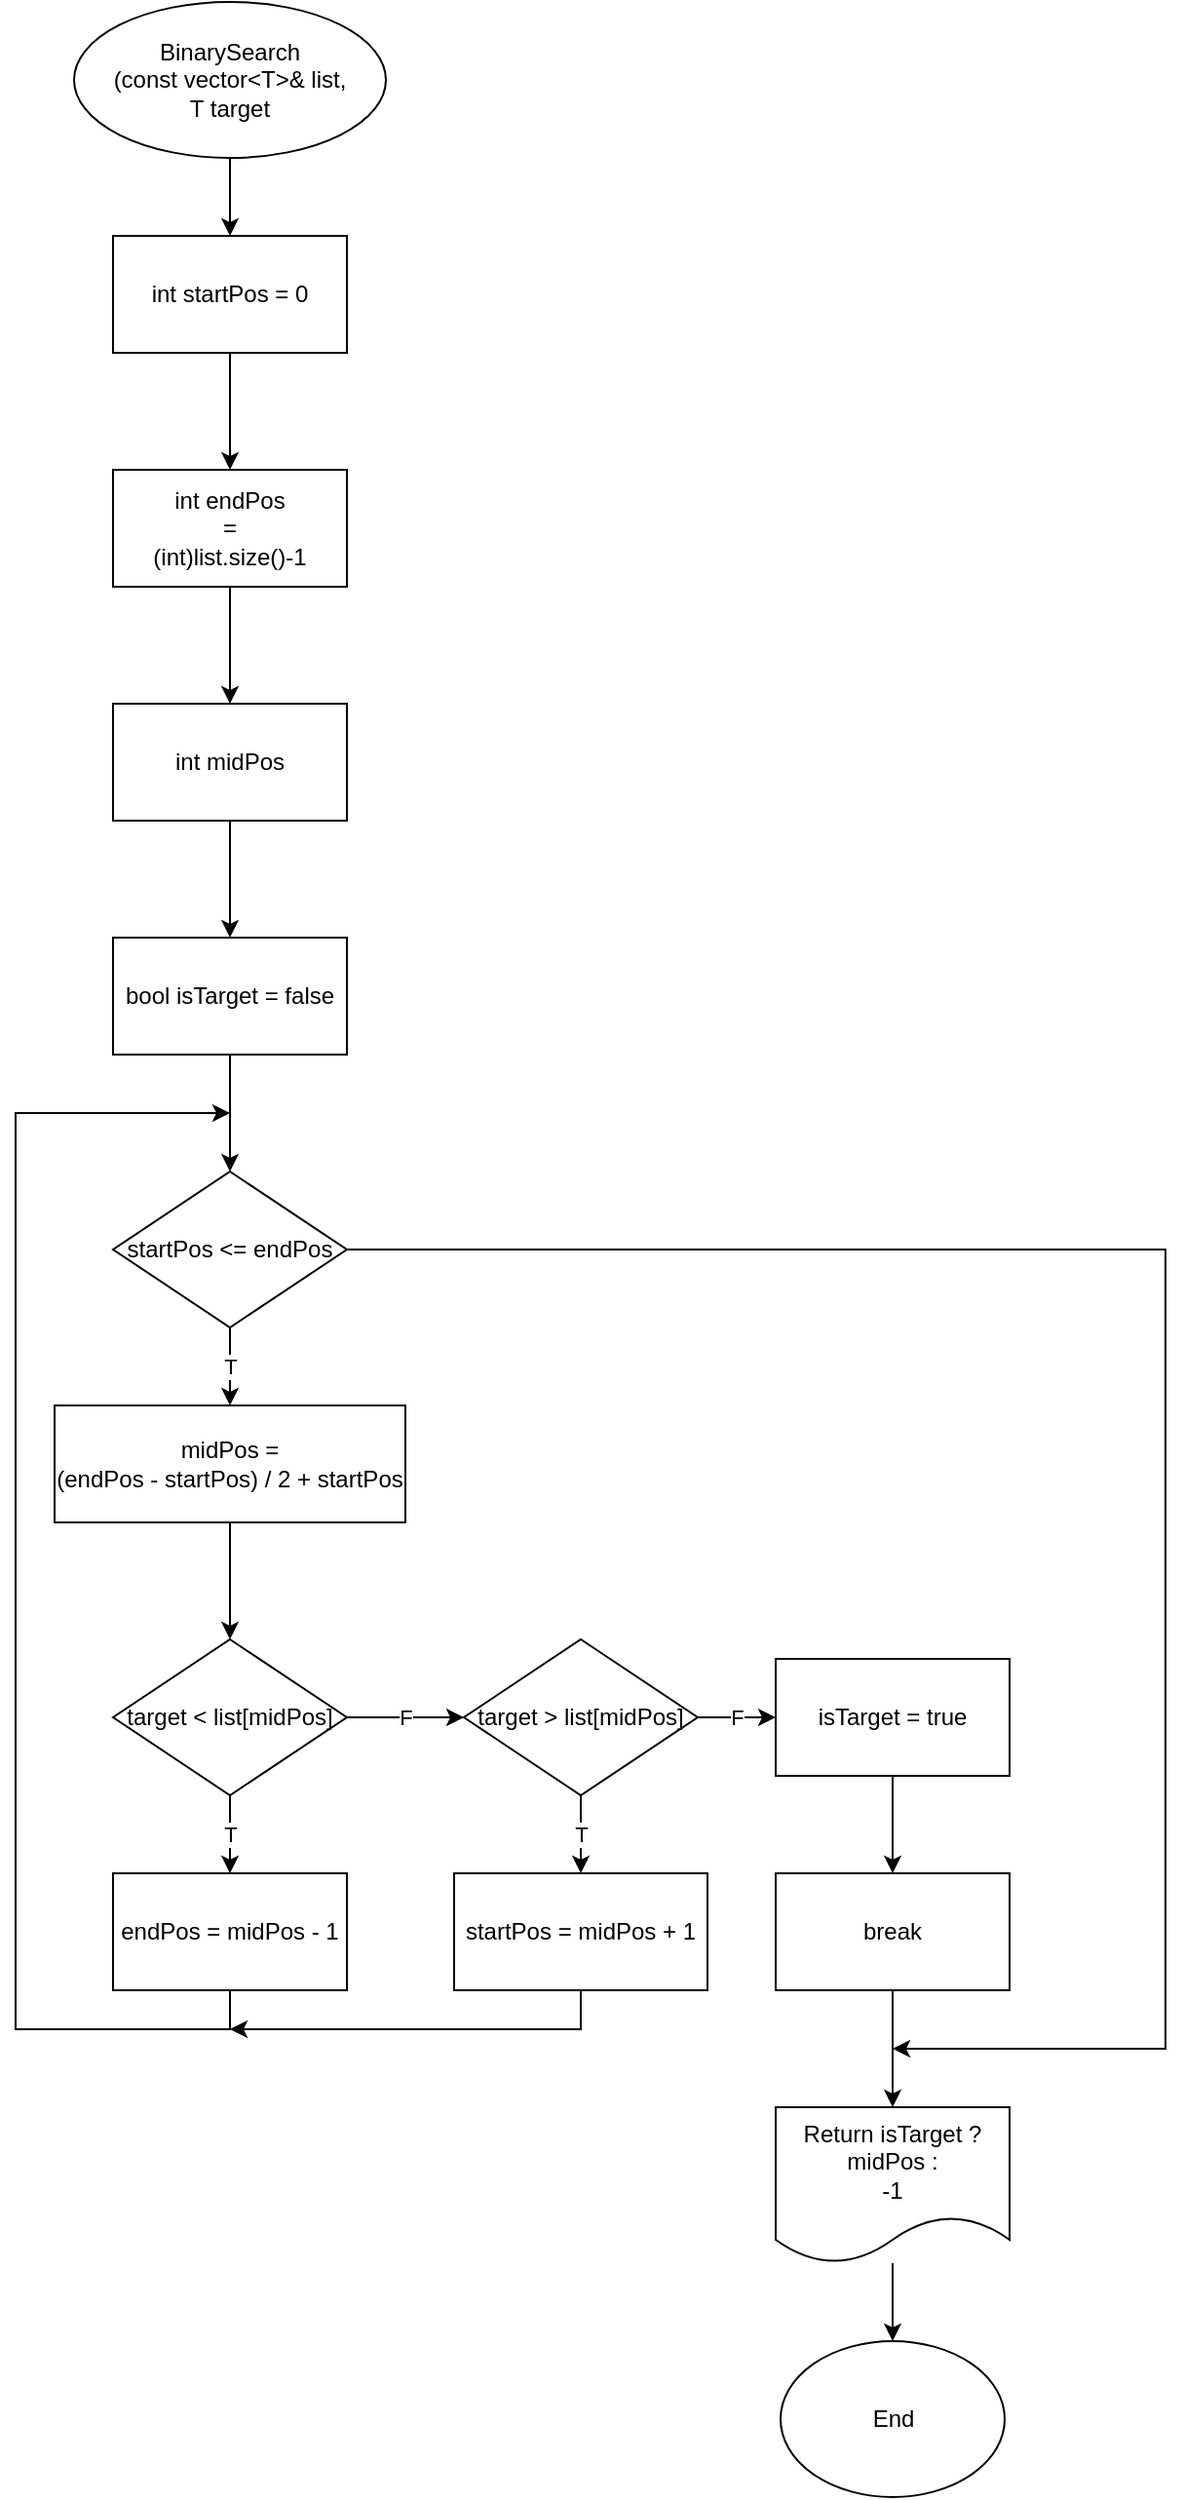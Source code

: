 <mxfile version="18.0.6" type="device"><diagram id="XPq2KnHHXprtu5KX23Kf" name="페이지-1"><mxGraphModel dx="2946" dy="1750" grid="1" gridSize="10" guides="1" tooltips="1" connect="1" arrows="1" fold="1" page="1" pageScale="1" pageWidth="827" pageHeight="1169" math="0" shadow="0"><root><mxCell id="0"/><mxCell id="1" parent="0"/><mxCell id="hoO8jgHqlC84j-9Ja3mx-3" style="edgeStyle=orthogonalEdgeStyle;rounded=0;orthogonalLoop=1;jettySize=auto;html=1;entryX=0.5;entryY=0;entryDx=0;entryDy=0;" edge="1" parent="1" source="hoO8jgHqlC84j-9Ja3mx-1" target="hoO8jgHqlC84j-9Ja3mx-2"><mxGeometry relative="1" as="geometry"/></mxCell><mxCell id="hoO8jgHqlC84j-9Ja3mx-1" value="BinarySearch&lt;br&gt;(const vector&amp;lt;T&amp;gt;&amp;amp; list,&lt;br&gt;T target" style="ellipse;whiteSpace=wrap;html=1;" vertex="1" parent="1"><mxGeometry x="40" y="40" width="160" height="80" as="geometry"/></mxCell><mxCell id="hoO8jgHqlC84j-9Ja3mx-37" style="edgeStyle=orthogonalEdgeStyle;rounded=0;orthogonalLoop=1;jettySize=auto;html=1;entryX=0.5;entryY=0;entryDx=0;entryDy=0;" edge="1" parent="1" source="hoO8jgHqlC84j-9Ja3mx-2" target="hoO8jgHqlC84j-9Ja3mx-4"><mxGeometry relative="1" as="geometry"/></mxCell><mxCell id="hoO8jgHqlC84j-9Ja3mx-2" value="int startPos = 0" style="rounded=0;whiteSpace=wrap;html=1;" vertex="1" parent="1"><mxGeometry x="60" y="160" width="120" height="60" as="geometry"/></mxCell><mxCell id="hoO8jgHqlC84j-9Ja3mx-38" style="edgeStyle=orthogonalEdgeStyle;rounded=0;orthogonalLoop=1;jettySize=auto;html=1;" edge="1" parent="1" source="hoO8jgHqlC84j-9Ja3mx-4" target="hoO8jgHqlC84j-9Ja3mx-5"><mxGeometry relative="1" as="geometry"/></mxCell><mxCell id="hoO8jgHqlC84j-9Ja3mx-4" value="int endPos&lt;br&gt;=&lt;br&gt;(int)list.size()-1" style="rounded=0;whiteSpace=wrap;html=1;" vertex="1" parent="1"><mxGeometry x="60" y="280" width="120" height="60" as="geometry"/></mxCell><mxCell id="hoO8jgHqlC84j-9Ja3mx-39" style="edgeStyle=orthogonalEdgeStyle;rounded=0;orthogonalLoop=1;jettySize=auto;html=1;" edge="1" parent="1" source="hoO8jgHqlC84j-9Ja3mx-5" target="hoO8jgHqlC84j-9Ja3mx-6"><mxGeometry relative="1" as="geometry"/></mxCell><mxCell id="hoO8jgHqlC84j-9Ja3mx-5" value="int midPos" style="rounded=0;whiteSpace=wrap;html=1;" vertex="1" parent="1"><mxGeometry x="60" y="400" width="120" height="60" as="geometry"/></mxCell><mxCell id="hoO8jgHqlC84j-9Ja3mx-40" style="edgeStyle=orthogonalEdgeStyle;rounded=0;orthogonalLoop=1;jettySize=auto;html=1;entryX=0.5;entryY=0;entryDx=0;entryDy=0;" edge="1" parent="1" source="hoO8jgHqlC84j-9Ja3mx-6" target="hoO8jgHqlC84j-9Ja3mx-9"><mxGeometry relative="1" as="geometry"/></mxCell><mxCell id="hoO8jgHqlC84j-9Ja3mx-6" value="bool isTarget = false" style="rounded=0;whiteSpace=wrap;html=1;" vertex="1" parent="1"><mxGeometry x="60" y="520" width="120" height="60" as="geometry"/></mxCell><mxCell id="hoO8jgHqlC84j-9Ja3mx-27" style="edgeStyle=orthogonalEdgeStyle;rounded=0;orthogonalLoop=1;jettySize=auto;html=1;entryX=0.5;entryY=0;entryDx=0;entryDy=0;" edge="1" parent="1" source="hoO8jgHqlC84j-9Ja3mx-8" target="hoO8jgHqlC84j-9Ja3mx-12"><mxGeometry relative="1" as="geometry"/></mxCell><mxCell id="hoO8jgHqlC84j-9Ja3mx-8" value="midPos =&lt;br&gt;(endPos - startPos) / 2 + startPos" style="rounded=0;whiteSpace=wrap;html=1;" vertex="1" parent="1"><mxGeometry x="30" y="760" width="180" height="60" as="geometry"/></mxCell><mxCell id="hoO8jgHqlC84j-9Ja3mx-28" value="T" style="edgeStyle=orthogonalEdgeStyle;rounded=0;orthogonalLoop=1;jettySize=auto;html=1;entryX=0.5;entryY=0;entryDx=0;entryDy=0;" edge="1" parent="1" source="hoO8jgHqlC84j-9Ja3mx-9" target="hoO8jgHqlC84j-9Ja3mx-8"><mxGeometry relative="1" as="geometry"/></mxCell><mxCell id="hoO8jgHqlC84j-9Ja3mx-47" style="edgeStyle=orthogonalEdgeStyle;rounded=0;orthogonalLoop=1;jettySize=auto;html=1;" edge="1" parent="1" source="hoO8jgHqlC84j-9Ja3mx-9"><mxGeometry relative="1" as="geometry"><mxPoint x="460" y="1090" as="targetPoint"/><Array as="points"><mxPoint x="600" y="680"/><mxPoint x="600" y="1090"/></Array></mxGeometry></mxCell><mxCell id="hoO8jgHqlC84j-9Ja3mx-9" value="startPos &amp;lt;= endPos" style="rhombus;whiteSpace=wrap;html=1;" vertex="1" parent="1"><mxGeometry x="60" y="640" width="120" height="80" as="geometry"/></mxCell><mxCell id="hoO8jgHqlC84j-9Ja3mx-41" style="edgeStyle=orthogonalEdgeStyle;rounded=0;orthogonalLoop=1;jettySize=auto;html=1;exitX=0.5;exitY=1;exitDx=0;exitDy=0;" edge="1" parent="1" source="hoO8jgHqlC84j-9Ja3mx-10"><mxGeometry relative="1" as="geometry"><mxPoint x="120" y="610" as="targetPoint"/><Array as="points"><mxPoint x="120" y="1080"/><mxPoint x="10" y="1080"/><mxPoint x="10" y="610"/></Array></mxGeometry></mxCell><mxCell id="hoO8jgHqlC84j-9Ja3mx-10" value="endPos = midPos - 1" style="rounded=0;whiteSpace=wrap;html=1;" vertex="1" parent="1"><mxGeometry x="60" y="1000" width="120" height="60" as="geometry"/></mxCell><mxCell id="hoO8jgHqlC84j-9Ja3mx-32" value="T" style="edgeStyle=orthogonalEdgeStyle;rounded=0;orthogonalLoop=1;jettySize=auto;html=1;entryX=0.5;entryY=0;entryDx=0;entryDy=0;" edge="1" parent="1" source="hoO8jgHqlC84j-9Ja3mx-12" target="hoO8jgHqlC84j-9Ja3mx-10"><mxGeometry relative="1" as="geometry"/></mxCell><mxCell id="hoO8jgHqlC84j-9Ja3mx-33" value="F" style="edgeStyle=orthogonalEdgeStyle;rounded=0;orthogonalLoop=1;jettySize=auto;html=1;" edge="1" parent="1" source="hoO8jgHqlC84j-9Ja3mx-12" target="hoO8jgHqlC84j-9Ja3mx-13"><mxGeometry relative="1" as="geometry"/></mxCell><mxCell id="hoO8jgHqlC84j-9Ja3mx-12" value="target &amp;lt; list[midPos]" style="rhombus;whiteSpace=wrap;html=1;" vertex="1" parent="1"><mxGeometry x="60" y="880" width="120" height="80" as="geometry"/></mxCell><mxCell id="hoO8jgHqlC84j-9Ja3mx-34" value="T" style="edgeStyle=orthogonalEdgeStyle;rounded=0;orthogonalLoop=1;jettySize=auto;html=1;entryX=0.5;entryY=0;entryDx=0;entryDy=0;" edge="1" parent="1" source="hoO8jgHqlC84j-9Ja3mx-13" target="hoO8jgHqlC84j-9Ja3mx-14"><mxGeometry relative="1" as="geometry"/></mxCell><mxCell id="hoO8jgHqlC84j-9Ja3mx-35" value="F" style="edgeStyle=orthogonalEdgeStyle;rounded=0;orthogonalLoop=1;jettySize=auto;html=1;" edge="1" parent="1" source="hoO8jgHqlC84j-9Ja3mx-13" target="hoO8jgHqlC84j-9Ja3mx-19"><mxGeometry relative="1" as="geometry"/></mxCell><mxCell id="hoO8jgHqlC84j-9Ja3mx-13" value="target &amp;gt; list[midPos]" style="rhombus;whiteSpace=wrap;html=1;" vertex="1" parent="1"><mxGeometry x="240" y="880" width="120" height="80" as="geometry"/></mxCell><mxCell id="hoO8jgHqlC84j-9Ja3mx-42" style="edgeStyle=orthogonalEdgeStyle;rounded=0;orthogonalLoop=1;jettySize=auto;html=1;" edge="1" parent="1" source="hoO8jgHqlC84j-9Ja3mx-14"><mxGeometry relative="1" as="geometry"><mxPoint x="120" y="1080" as="targetPoint"/><Array as="points"><mxPoint x="300" y="1080"/></Array></mxGeometry></mxCell><mxCell id="hoO8jgHqlC84j-9Ja3mx-14" value="startPos = midPos + 1" style="rounded=0;whiteSpace=wrap;html=1;" vertex="1" parent="1"><mxGeometry x="235" y="1000" width="130" height="60" as="geometry"/></mxCell><mxCell id="hoO8jgHqlC84j-9Ja3mx-31" style="edgeStyle=orthogonalEdgeStyle;rounded=0;orthogonalLoop=1;jettySize=auto;html=1;entryX=0.5;entryY=0;entryDx=0;entryDy=0;" edge="1" parent="1" source="hoO8jgHqlC84j-9Ja3mx-19" target="hoO8jgHqlC84j-9Ja3mx-30"><mxGeometry relative="1" as="geometry"/></mxCell><mxCell id="hoO8jgHqlC84j-9Ja3mx-19" value="isTarget = true" style="rounded=0;whiteSpace=wrap;html=1;" vertex="1" parent="1"><mxGeometry x="400" y="890" width="120" height="60" as="geometry"/></mxCell><mxCell id="hoO8jgHqlC84j-9Ja3mx-45" style="edgeStyle=orthogonalEdgeStyle;rounded=0;orthogonalLoop=1;jettySize=auto;html=1;" edge="1" parent="1" source="hoO8jgHqlC84j-9Ja3mx-30" target="hoO8jgHqlC84j-9Ja3mx-44"><mxGeometry relative="1" as="geometry"/></mxCell><mxCell id="hoO8jgHqlC84j-9Ja3mx-30" value="break" style="rounded=0;whiteSpace=wrap;html=1;" vertex="1" parent="1"><mxGeometry x="400" y="1000" width="120" height="60" as="geometry"/></mxCell><mxCell id="hoO8jgHqlC84j-9Ja3mx-49" style="edgeStyle=orthogonalEdgeStyle;rounded=0;orthogonalLoop=1;jettySize=auto;html=1;entryX=0.5;entryY=0;entryDx=0;entryDy=0;" edge="1" parent="1" source="hoO8jgHqlC84j-9Ja3mx-44" target="hoO8jgHqlC84j-9Ja3mx-48"><mxGeometry relative="1" as="geometry"/></mxCell><mxCell id="hoO8jgHqlC84j-9Ja3mx-44" value="Return isTarget ? midPos :&lt;br&gt;-1" style="shape=document;whiteSpace=wrap;html=1;boundedLbl=1;" vertex="1" parent="1"><mxGeometry x="400" y="1120" width="120" height="80" as="geometry"/></mxCell><mxCell id="hoO8jgHqlC84j-9Ja3mx-48" value="End" style="ellipse;whiteSpace=wrap;html=1;" vertex="1" parent="1"><mxGeometry x="402.5" y="1240" width="115" height="80" as="geometry"/></mxCell></root></mxGraphModel></diagram></mxfile>